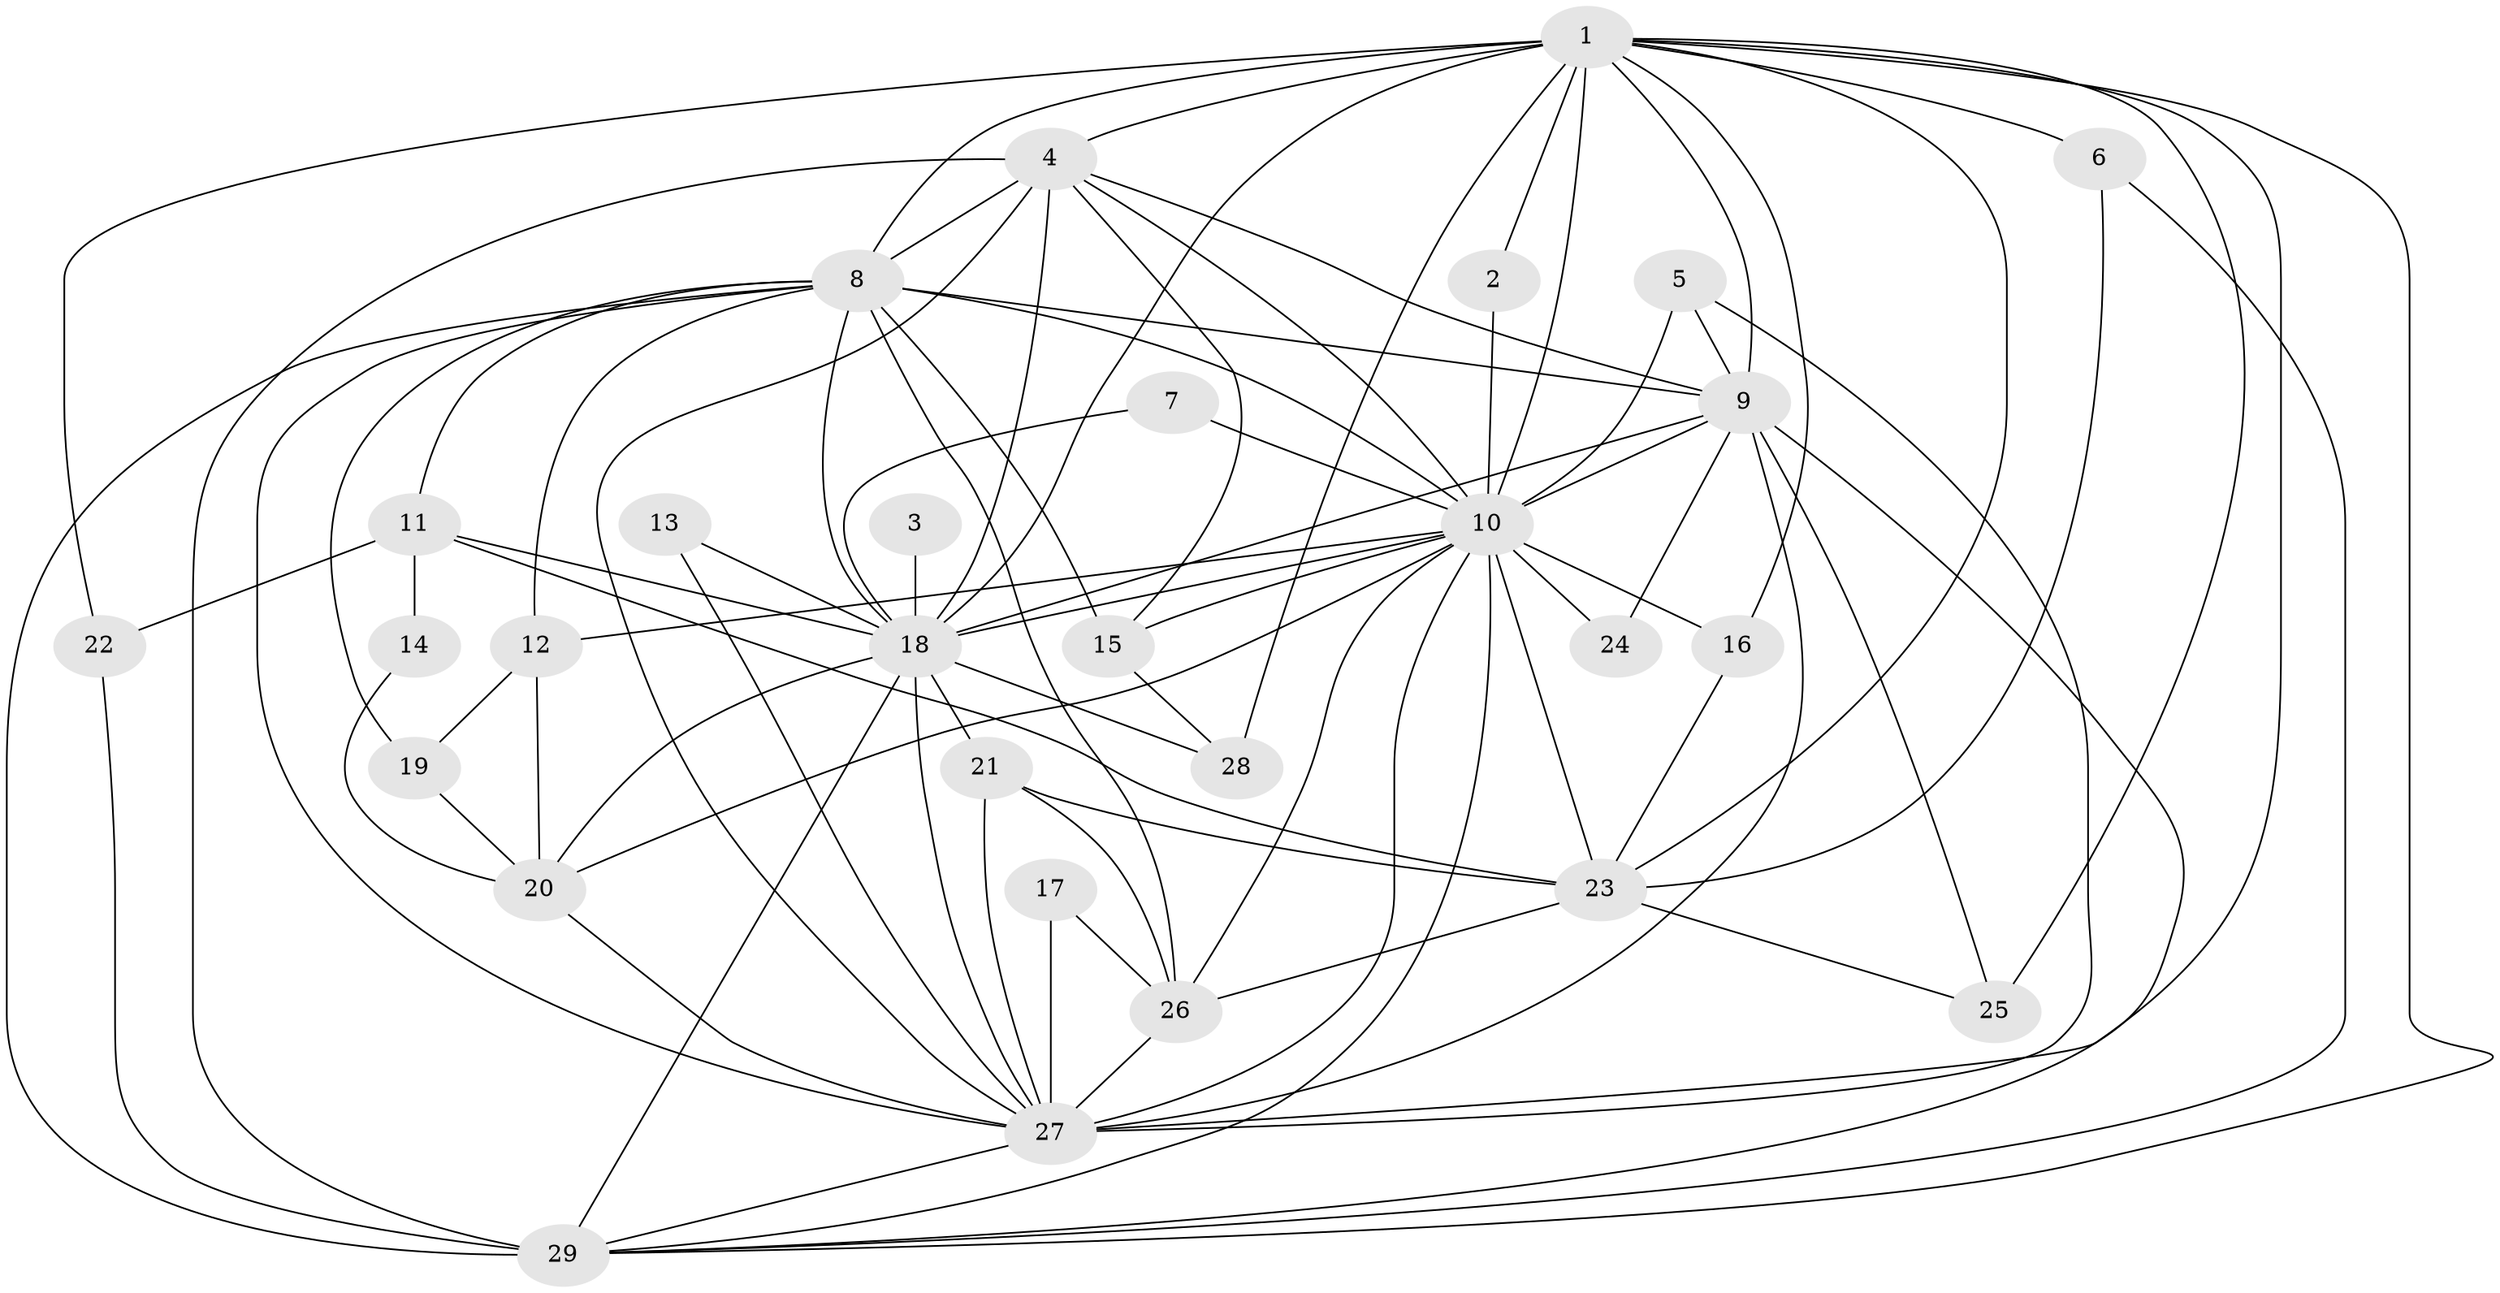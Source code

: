 // original degree distribution, {14: 0.014084507042253521, 15: 0.028169014084507043, 11: 0.028169014084507043, 21: 0.014084507042253521, 16: 0.014084507042253521, 27: 0.014084507042253521, 17: 0.028169014084507043, 9: 0.028169014084507043, 2: 0.5352112676056338, 4: 0.09859154929577464, 6: 0.028169014084507043, 3: 0.16901408450704225}
// Generated by graph-tools (version 1.1) at 2025/36/03/04/25 23:36:25]
// undirected, 29 vertices, 84 edges
graph export_dot {
  node [color=gray90,style=filled];
  1;
  2;
  3;
  4;
  5;
  6;
  7;
  8;
  9;
  10;
  11;
  12;
  13;
  14;
  15;
  16;
  17;
  18;
  19;
  20;
  21;
  22;
  23;
  24;
  25;
  26;
  27;
  28;
  29;
  1 -- 2 [weight=1.0];
  1 -- 4 [weight=3.0];
  1 -- 6 [weight=2.0];
  1 -- 8 [weight=5.0];
  1 -- 9 [weight=3.0];
  1 -- 10 [weight=3.0];
  1 -- 16 [weight=2.0];
  1 -- 18 [weight=2.0];
  1 -- 22 [weight=1.0];
  1 -- 23 [weight=1.0];
  1 -- 25 [weight=1.0];
  1 -- 27 [weight=2.0];
  1 -- 28 [weight=2.0];
  1 -- 29 [weight=2.0];
  2 -- 10 [weight=1.0];
  3 -- 18 [weight=1.0];
  4 -- 8 [weight=2.0];
  4 -- 9 [weight=3.0];
  4 -- 10 [weight=1.0];
  4 -- 15 [weight=1.0];
  4 -- 18 [weight=1.0];
  4 -- 27 [weight=1.0];
  4 -- 29 [weight=2.0];
  5 -- 9 [weight=1.0];
  5 -- 10 [weight=1.0];
  5 -- 27 [weight=1.0];
  6 -- 23 [weight=1.0];
  6 -- 29 [weight=1.0];
  7 -- 10 [weight=1.0];
  7 -- 18 [weight=1.0];
  8 -- 9 [weight=2.0];
  8 -- 10 [weight=4.0];
  8 -- 11 [weight=1.0];
  8 -- 12 [weight=1.0];
  8 -- 15 [weight=1.0];
  8 -- 18 [weight=3.0];
  8 -- 19 [weight=1.0];
  8 -- 26 [weight=1.0];
  8 -- 27 [weight=2.0];
  8 -- 29 [weight=2.0];
  9 -- 10 [weight=1.0];
  9 -- 18 [weight=1.0];
  9 -- 24 [weight=1.0];
  9 -- 25 [weight=1.0];
  9 -- 27 [weight=1.0];
  9 -- 29 [weight=1.0];
  10 -- 12 [weight=2.0];
  10 -- 15 [weight=1.0];
  10 -- 16 [weight=1.0];
  10 -- 18 [weight=2.0];
  10 -- 20 [weight=1.0];
  10 -- 23 [weight=1.0];
  10 -- 24 [weight=1.0];
  10 -- 26 [weight=1.0];
  10 -- 27 [weight=3.0];
  10 -- 29 [weight=1.0];
  11 -- 14 [weight=3.0];
  11 -- 18 [weight=2.0];
  11 -- 22 [weight=2.0];
  11 -- 23 [weight=1.0];
  12 -- 19 [weight=1.0];
  12 -- 20 [weight=1.0];
  13 -- 18 [weight=1.0];
  13 -- 27 [weight=1.0];
  14 -- 20 [weight=1.0];
  15 -- 28 [weight=1.0];
  16 -- 23 [weight=1.0];
  17 -- 26 [weight=1.0];
  17 -- 27 [weight=1.0];
  18 -- 20 [weight=1.0];
  18 -- 21 [weight=1.0];
  18 -- 27 [weight=1.0];
  18 -- 28 [weight=1.0];
  18 -- 29 [weight=2.0];
  19 -- 20 [weight=1.0];
  20 -- 27 [weight=1.0];
  21 -- 23 [weight=1.0];
  21 -- 26 [weight=1.0];
  21 -- 27 [weight=1.0];
  22 -- 29 [weight=1.0];
  23 -- 25 [weight=1.0];
  23 -- 26 [weight=1.0];
  26 -- 27 [weight=1.0];
  27 -- 29 [weight=1.0];
}
